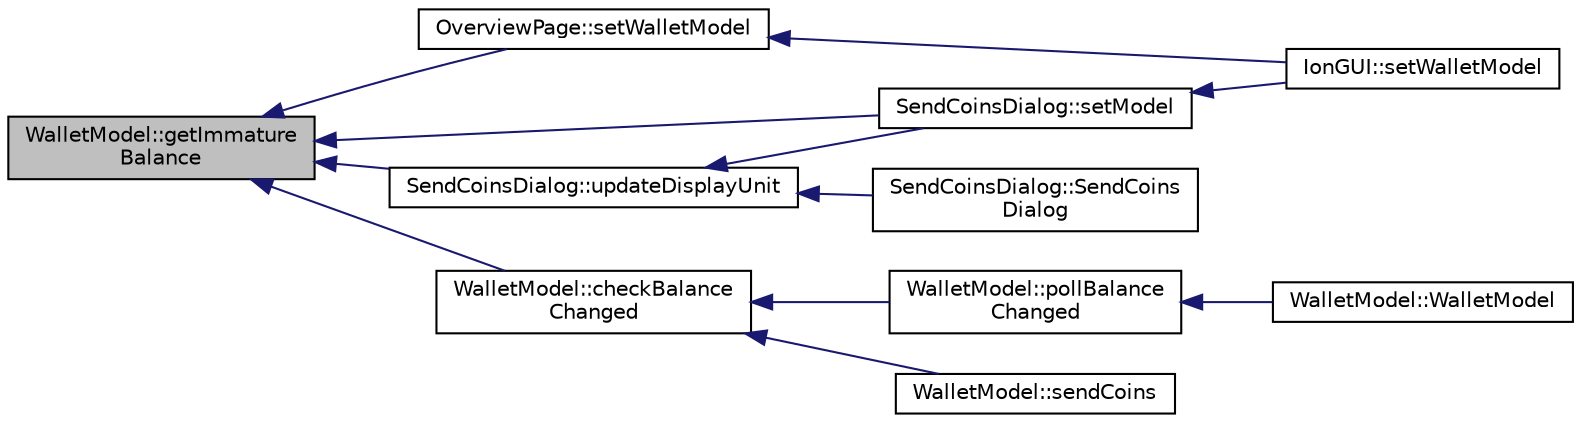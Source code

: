 digraph "WalletModel::getImmatureBalance"
{
  edge [fontname="Helvetica",fontsize="10",labelfontname="Helvetica",labelfontsize="10"];
  node [fontname="Helvetica",fontsize="10",shape=record];
  rankdir="LR";
  Node322 [label="WalletModel::getImmature\lBalance",height=0.2,width=0.4,color="black", fillcolor="grey75", style="filled", fontcolor="black"];
  Node322 -> Node323 [dir="back",color="midnightblue",fontsize="10",style="solid",fontname="Helvetica"];
  Node323 [label="OverviewPage::setWalletModel",height=0.2,width=0.4,color="black", fillcolor="white", style="filled",URL="$d1/d91/class_overview_page.html#a2ed52a3a87e9c74fee38fa873c9bc71f"];
  Node323 -> Node324 [dir="back",color="midnightblue",fontsize="10",style="solid",fontname="Helvetica"];
  Node324 [label="IonGUI::setWalletModel",height=0.2,width=0.4,color="black", fillcolor="white", style="filled",URL="$dc/d0b/class_ion_g_u_i.html#a37f87db65498b036d387c705a749c45d",tooltip="Set the wallet model. "];
  Node322 -> Node325 [dir="back",color="midnightblue",fontsize="10",style="solid",fontname="Helvetica"];
  Node325 [label="SendCoinsDialog::setModel",height=0.2,width=0.4,color="black", fillcolor="white", style="filled",URL="$d6/de6/class_send_coins_dialog.html#a73a6c1b1850a334ee652ac167713a2aa"];
  Node325 -> Node324 [dir="back",color="midnightblue",fontsize="10",style="solid",fontname="Helvetica"];
  Node322 -> Node326 [dir="back",color="midnightblue",fontsize="10",style="solid",fontname="Helvetica"];
  Node326 [label="SendCoinsDialog::updateDisplayUnit",height=0.2,width=0.4,color="black", fillcolor="white", style="filled",URL="$d6/de6/class_send_coins_dialog.html#a74815ad8502b126200b6fd2e59e9f042"];
  Node326 -> Node327 [dir="back",color="midnightblue",fontsize="10",style="solid",fontname="Helvetica"];
  Node327 [label="SendCoinsDialog::SendCoins\lDialog",height=0.2,width=0.4,color="black", fillcolor="white", style="filled",URL="$d6/de6/class_send_coins_dialog.html#a0df5bc29d1df68eda44826651afc595f"];
  Node326 -> Node325 [dir="back",color="midnightblue",fontsize="10",style="solid",fontname="Helvetica"];
  Node322 -> Node328 [dir="back",color="midnightblue",fontsize="10",style="solid",fontname="Helvetica"];
  Node328 [label="WalletModel::checkBalance\lChanged",height=0.2,width=0.4,color="black", fillcolor="white", style="filled",URL="$d4/d27/class_wallet_model.html#adcc4eb8cd71cb4de223621866bb7fb7d"];
  Node328 -> Node329 [dir="back",color="midnightblue",fontsize="10",style="solid",fontname="Helvetica"];
  Node329 [label="WalletModel::pollBalance\lChanged",height=0.2,width=0.4,color="black", fillcolor="white", style="filled",URL="$d4/d27/class_wallet_model.html#a51469b2d95cfd4bc0a14ee456fca7b95"];
  Node329 -> Node330 [dir="back",color="midnightblue",fontsize="10",style="solid",fontname="Helvetica"];
  Node330 [label="WalletModel::WalletModel",height=0.2,width=0.4,color="black", fillcolor="white", style="filled",URL="$d4/d27/class_wallet_model.html#af50d9654d2f20e4e4f0789dcb64ad6b1"];
  Node328 -> Node331 [dir="back",color="midnightblue",fontsize="10",style="solid",fontname="Helvetica"];
  Node331 [label="WalletModel::sendCoins",height=0.2,width=0.4,color="black", fillcolor="white", style="filled",URL="$d4/d27/class_wallet_model.html#a053fb3ff2b8b0347f83e6bb591126746"];
}

